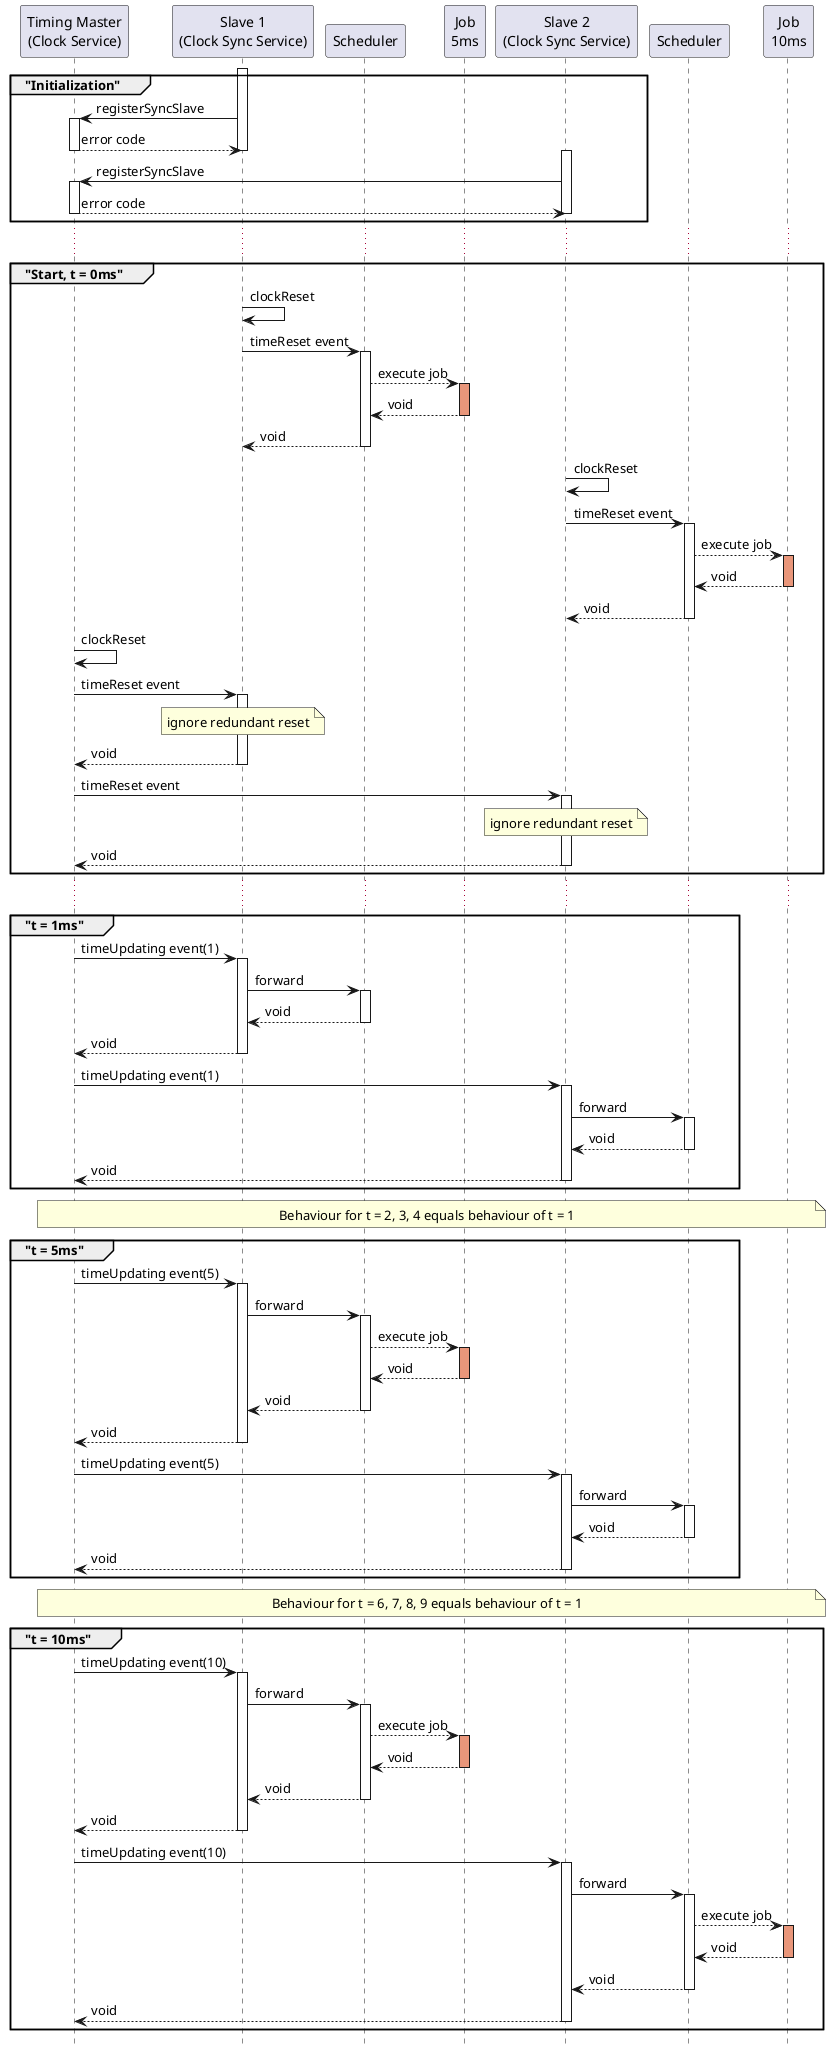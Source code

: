 @startuml
'use url to modify sequence diagram and update url after modifications
'http://www.plantuml.com/plantuml/uml/xLNFRzCm5BxdhtWgbqtAgjfGVam2JS0592uKRhkuyMlhBBQB_H86VpquMRh4T4tQmn0IlQNVSxuVxtDxvKauAdMHR9H4M5bBItkRR8KZbQcjC0IJBqehiuPFmXEwQtFshh3P3IpGLIh3yma83wJxHnQ5g13O_V0Fa_LFU1QTo3Oeom9TWyRmHxkyDdFjQpHd-zZu8JP-c8tlOMEpbeudoThPSWkJ3qQH4eNwAKXPCqa004H6gXA4mL9uzWmktW3fIt2uLY6peAVMs9ydNJ-JXelV1pox17JEEiYiR2ObnhCIksmHFM_e-Mdq_4Xwdg2HoNGwRRDPX2QbGF0QGdATB8ArB6pcCtgaBX0GKXfh0B12Gv6fDbJFQfbvIEaMiv8GShli3-SCdhmNxcOX2crDZUNDiPgeiah6DlB-w-EnhenEkfx7Xbh0yq53_8wHDuRu8KFyJqFypX1_m53_zV5OLyPk_Q4kNKDTP7X3JOB64eAjqBLVX8zQ6-iG7ChIo72pt2ulDB8-isj3esA_MDPLD1mnZnNnunNnID5G-qFjMLFxEBglMob8cNMZzOoTnm76Ds9btNVXP5oSyLKzCTDXgJpg-aDInvTmVDZt-oITXfw_nOseb2rTK05X0Jo5foay0_nMYiB3SZTWLpNEadR9tRNDHwrjFdPjZ_m3zlYjcFzZhNYUmeiKNgRmwiXYiDcu2ptxNuquYl7T-Fl_YgTMxmgDB7Nn2m00
hide footbox
participant "Timing Master\n(Clock Service)" as tm
participant "Slave 1\n(Clock Sync Service)" as s1
participant "Scheduler" as ss1
participant "Job\n5ms" as j1
participant "Slave 2\n(Clock Sync Service)" as s2
participant "Scheduler" as ss2
participant "Job\n10ms" as j2

group "Initialization"
    activate s1
    s1 -> tm: registerSyncSlave
    activate tm
    tm --> s1: error code
    deactivate tm
    deactivate s1

    activate s2
    s2 -> tm: registerSyncSlave
    activate tm
    tm --> s2: error code
    deactivate tm
    deactivate s2
end
...
group "Start, t = 0ms"
    s1 -> s1: clockReset
    s1 -> ss1: timeReset event
    activate ss1
    ss1 --> j1: execute job
    activate j1 #DarkSalmon
    j1 --> ss1: void
    deactivate j1
    ss1 --> s1: void
    deactivate ss1

    s2 -> s2: clockReset
    s2 -> ss2: timeReset event
    activate ss2
    ss2 --> j2: execute job
    activate j2 #DarkSalmon
    j2 --> ss2: void
    deactivate j2
    ss2 --> s2: void
    deactivate ss2

    tm -> tm: clockReset

    tm -> s1: timeReset event
    activate s1
    note over s1
        ignore redundant reset
    end note
    s1 --> tm: void
    deactivate s1

    tm -> s2: timeReset event
    activate s2
    note over s2
        ignore redundant reset
    end note
    s2 --> tm: void
    deactivate s2
end
...
group "t = 1ms"
    tm -> s1: timeUpdating event(1)
    activate s1
    s1 -> ss1: forward
    activate ss1
    ss1 --> s1: void
    deactivate ss1
    s1 --> tm: void
    deactivate s1

    tm -> s2: timeUpdating event(1)
    activate s2
    s2 -> ss2: forward
    activate ss2
    ss2 --> s2: void
    deactivate ss2
    s2 --> tm: void
    deactivate s2
end
note over tm, j2
Behaviour for t = 2, 3, 4 equals behaviour of t = 1
end note
group "t = 5ms"
    tm -> s1: timeUpdating event(5)
    activate s1
    s1 -> ss1: forward
    activate ss1
    ss1 --> j1: execute job
    activate j1 #DarkSalmon
    j1 --> ss1: void
    deactivate j1
    ss1 --> s1: void
    deactivate ss1
    s1 --> tm: void
    deactivate s1

    tm -> s2: timeUpdating event(5)
    activate s2
    s2 -> ss2: forward
    activate ss2
    ss2 --> s2: void
    deactivate ss2
    s2 --> tm: void
    deactivate s2
end
note over tm, j2
Behaviour for t = 6, 7, 8, 9 equals behaviour of t = 1
end note
group "t = 10ms"
    tm -> s1: timeUpdating event(10)
    activate s1
    s1 -> ss1: forward
    activate ss1
    ss1 --> j1: execute job
    activate j1 #DarkSalmon
    j1 --> ss1: void
    deactivate j1
    ss1 --> s1: void
    deactivate ss1
    s1 --> tm: void
    deactivate s1

    tm -> s2: timeUpdating event(10)
    activate s2
    s2 -> ss2: forward
    activate ss2
    ss2 --> j2: execute job
    activate j2 #DarkSalmon
    j2 --> ss2: void
    deactivate j2
    ss2 --> s2: void
    deactivate ss2
    s2 --> tm: void
    deactivate s2
end
@enduml